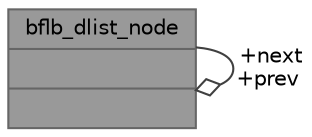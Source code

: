 digraph "bflb_dlist_node"
{
 // LATEX_PDF_SIZE
  bgcolor="transparent";
  edge [fontname=Helvetica,fontsize=10,labelfontname=Helvetica,labelfontsize=10];
  node [fontname=Helvetica,fontsize=10,shape=box,height=0.2,width=0.4];
  Node1 [shape=record,label="{bflb_dlist_node\n||}",height=0.2,width=0.4,color="gray40", fillcolor="grey60", style="filled", fontcolor="black",tooltip=" "];
  Node1 -> Node1 [color="grey25",style="solid",label=" +next\n+prev" ,arrowhead="odiamond"];
}

